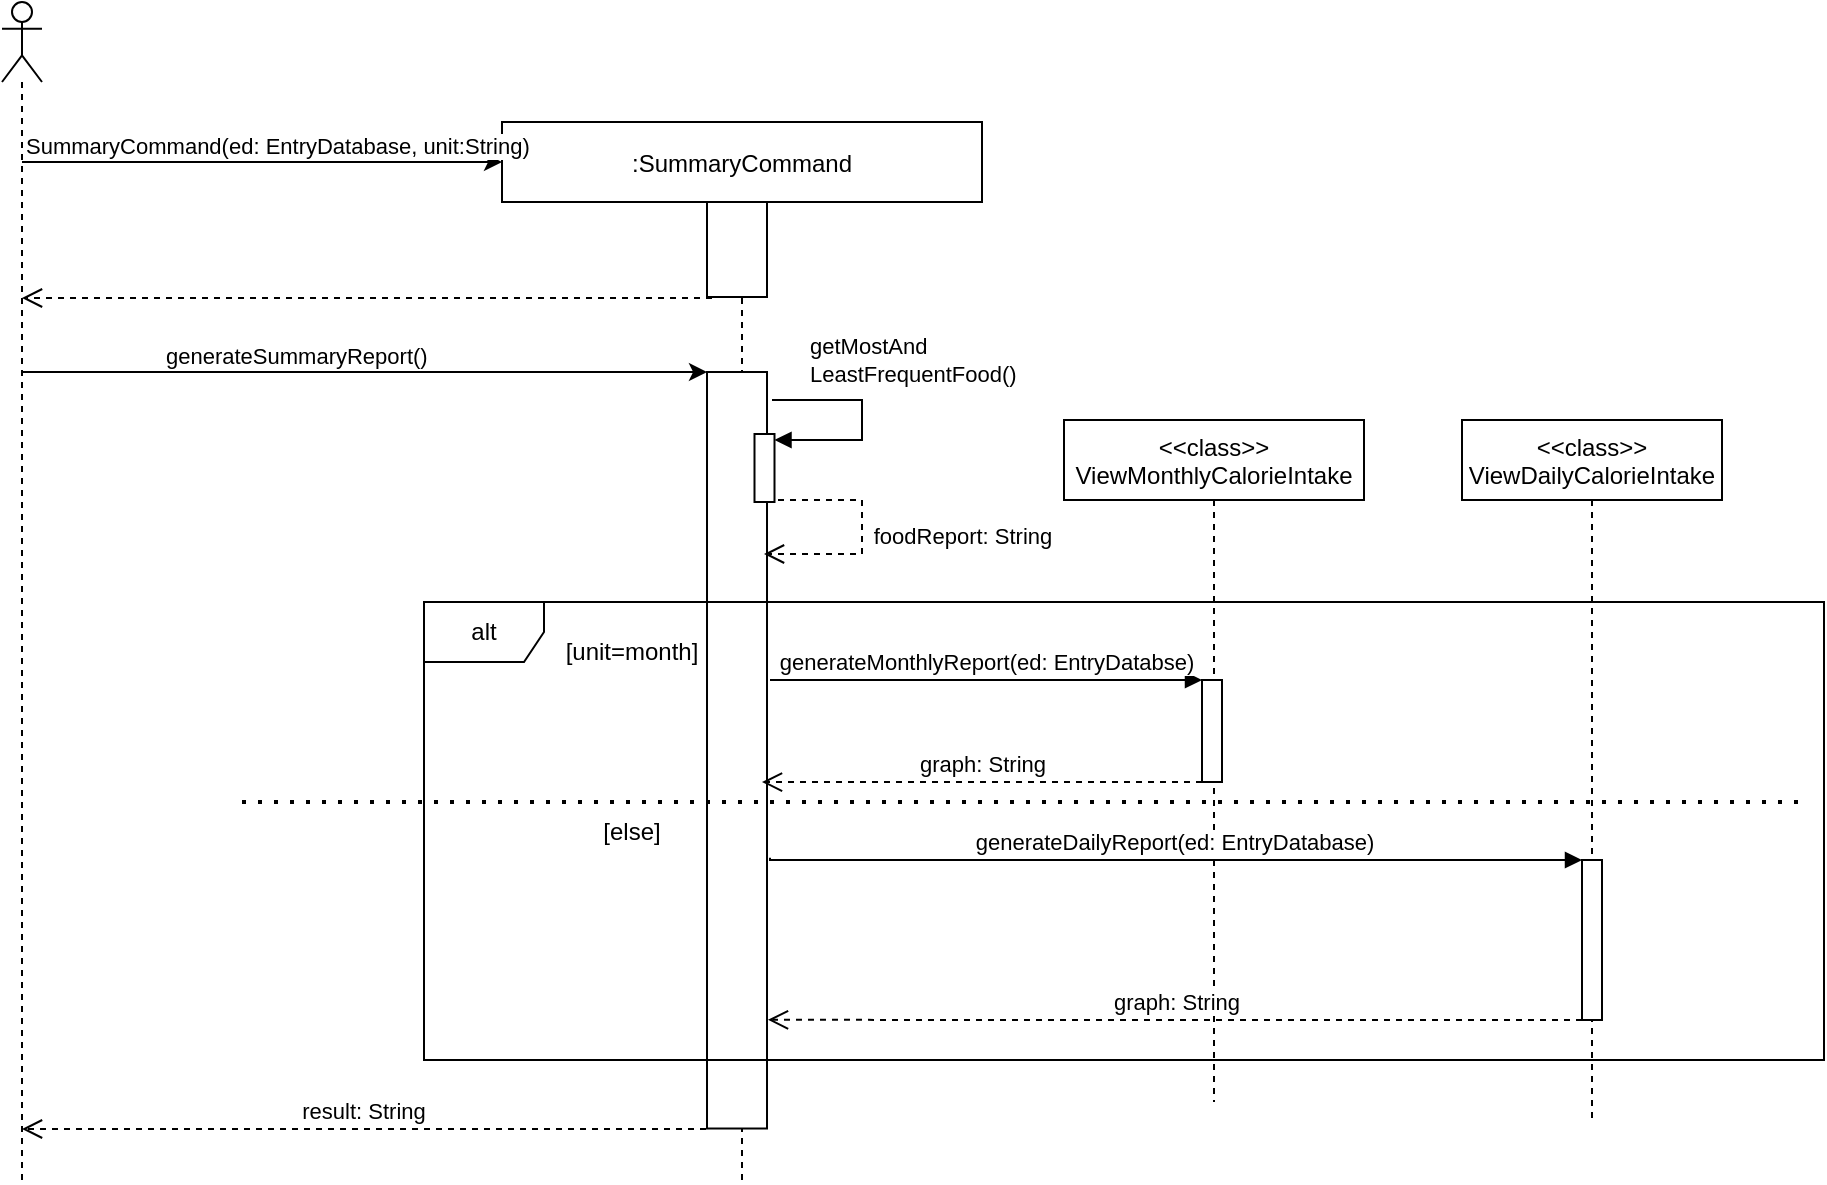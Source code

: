 <mxfile version="15.4.0" type="device"><diagram id="kgpKYQtTHZ0yAKxKKP6v" name="Page-1"><mxGraphModel dx="1186" dy="626" grid="1" gridSize="10" guides="1" tooltips="1" connect="1" arrows="1" fold="1" page="1" pageScale="1" pageWidth="850" pageHeight="1100" math="0" shadow="0"><root><mxCell id="0"/><mxCell id="1" parent="0"/><mxCell id="3nuBFxr9cyL0pnOWT2aG-1" value=":SummaryCommand" style="shape=umlLifeline;perimeter=lifelinePerimeter;container=1;collapsible=0;recursiveResize=0;rounded=0;shadow=0;strokeWidth=1;" parent="1" vertex="1"><mxGeometry x="300" y="170" width="240" height="530" as="geometry"/></mxCell><mxCell id="ie_i7VloZM_X4s7Jd8dI-3" value="" style="rounded=0;whiteSpace=wrap;html=1;rotation=90;" vertex="1" parent="3nuBFxr9cyL0pnOWT2aG-1"><mxGeometry x="93.75" y="48.75" width="47.5" height="30" as="geometry"/></mxCell><mxCell id="ie_i7VloZM_X4s7Jd8dI-10" value="" style="rounded=0;whiteSpace=wrap;html=1;rotation=90;" vertex="1" parent="3nuBFxr9cyL0pnOWT2aG-1"><mxGeometry x="-71.62" y="299.13" width="378.25" height="30" as="geometry"/></mxCell><mxCell id="ie_i7VloZM_X4s7Jd8dI-23" value="" style="html=1;points=[];perimeter=orthogonalPerimeter;" vertex="1" parent="3nuBFxr9cyL0pnOWT2aG-1"><mxGeometry x="126.25" y="156" width="10" height="34" as="geometry"/></mxCell><mxCell id="ie_i7VloZM_X4s7Jd8dI-24" value="getMostAnd&lt;br&gt;LeastFrequentFood()" style="edgeStyle=orthogonalEdgeStyle;html=1;align=left;spacingLeft=2;endArrow=block;rounded=0;entryX=1;entryY=0;" edge="1" parent="3nuBFxr9cyL0pnOWT2aG-1"><mxGeometry x="-0.724" y="20" relative="1" as="geometry"><mxPoint x="135" y="139" as="sourcePoint"/><Array as="points"><mxPoint x="180" y="139"/><mxPoint x="180" y="159"/></Array><mxPoint x="136.25" y="159" as="targetPoint"/><mxPoint as="offset"/></mxGeometry></mxCell><mxCell id="ie_i7VloZM_X4s7Jd8dI-13" value="result: String" style="verticalAlign=bottom;endArrow=open;dashed=1;endSize=8;exitX=0;exitY=0.95;shadow=0;strokeWidth=1;" edge="1" parent="3nuBFxr9cyL0pnOWT2aG-1" target="ie_i7VloZM_X4s7Jd8dI-40"><mxGeometry relative="1" as="geometry"><mxPoint x="-193" y="503" as="targetPoint"/><mxPoint x="102" y="503.5" as="sourcePoint"/></mxGeometry></mxCell><mxCell id="3nuBFxr9cyL0pnOWT2aG-5" value="&lt;&lt;class&gt;&gt;&#10;ViewDailyCalorieIntake" style="shape=umlLifeline;perimeter=lifelinePerimeter;container=1;collapsible=0;recursiveResize=0;rounded=0;shadow=0;strokeWidth=1;" parent="1" vertex="1"><mxGeometry x="780" y="319" width="130" height="351" as="geometry"/></mxCell><mxCell id="ie_i7VloZM_X4s7Jd8dI-34" value="" style="html=1;points=[];perimeter=orthogonalPerimeter;" vertex="1" parent="3nuBFxr9cyL0pnOWT2aG-5"><mxGeometry x="60" y="220" width="10" height="80" as="geometry"/></mxCell><mxCell id="ie_i7VloZM_X4s7Jd8dI-4" value="" style="endArrow=classic;html=1;rounded=0;edgeStyle=orthogonalEdgeStyle;" edge="1" parent="1" source="ie_i7VloZM_X4s7Jd8dI-40"><mxGeometry relative="1" as="geometry"><mxPoint x="40" y="190" as="sourcePoint"/><mxPoint x="300" y="190" as="targetPoint"/><Array as="points"><mxPoint x="150" y="190"/><mxPoint x="150" y="190"/></Array></mxGeometry></mxCell><mxCell id="ie_i7VloZM_X4s7Jd8dI-6" value="SummaryCommand(ed: EntryDatabase, unit:String)" style="edgeLabel;resizable=0;html=1;align=left;verticalAlign=bottom;" connectable="0" vertex="1" parent="ie_i7VloZM_X4s7Jd8dI-4"><mxGeometry x="-1" relative="1" as="geometry"><mxPoint as="offset"/></mxGeometry></mxCell><mxCell id="ie_i7VloZM_X4s7Jd8dI-9" value="" style="verticalAlign=bottom;endArrow=open;dashed=1;endSize=8;exitX=0;exitY=0.95;shadow=0;strokeWidth=1;" edge="1" parent="1" target="ie_i7VloZM_X4s7Jd8dI-40"><mxGeometry relative="1" as="geometry"><mxPoint x="100" y="258" as="targetPoint"/><mxPoint x="405" y="258.0" as="sourcePoint"/></mxGeometry></mxCell><mxCell id="ie_i7VloZM_X4s7Jd8dI-11" value="" style="endArrow=classic;html=1;rounded=0;edgeStyle=orthogonalEdgeStyle;entryX=0;entryY=1;entryDx=0;entryDy=0;" edge="1" parent="1" source="ie_i7VloZM_X4s7Jd8dI-40" target="ie_i7VloZM_X4s7Jd8dI-10"><mxGeometry relative="1" as="geometry"><mxPoint x="100" y="300" as="sourcePoint"/><mxPoint x="400" y="300" as="targetPoint"/><Array as="points"><mxPoint x="80" y="295"/><mxPoint x="80" y="295"/></Array></mxGeometry></mxCell><mxCell id="ie_i7VloZM_X4s7Jd8dI-12" value="generateSummaryReport()" style="edgeLabel;resizable=0;html=1;align=left;verticalAlign=bottom;" connectable="0" vertex="1" parent="ie_i7VloZM_X4s7Jd8dI-11"><mxGeometry x="-1" relative="1" as="geometry"><mxPoint x="70" as="offset"/></mxGeometry></mxCell><mxCell id="ie_i7VloZM_X4s7Jd8dI-14" value="&lt;&lt;class&gt;&gt;&#10;ViewMonthlyCalorieIntake" style="shape=umlLifeline;perimeter=lifelinePerimeter;container=1;collapsible=0;recursiveResize=0;rounded=0;shadow=0;strokeWidth=1;" vertex="1" parent="1"><mxGeometry x="581" y="319" width="150" height="341" as="geometry"/></mxCell><mxCell id="ie_i7VloZM_X4s7Jd8dI-26" value="alt" style="shape=umlFrame;whiteSpace=wrap;html=1;" vertex="1" parent="ie_i7VloZM_X4s7Jd8dI-14"><mxGeometry x="-320" y="91" width="700" height="229" as="geometry"/></mxCell><mxCell id="ie_i7VloZM_X4s7Jd8dI-27" value="[unit=month]" style="text;html=1;strokeColor=none;fillColor=none;align=center;verticalAlign=middle;whiteSpace=wrap;rounded=0;" vertex="1" parent="ie_i7VloZM_X4s7Jd8dI-14"><mxGeometry x="-246.25" y="101" width="60" height="30" as="geometry"/></mxCell><mxCell id="ie_i7VloZM_X4s7Jd8dI-37" value="[else]" style="text;html=1;strokeColor=none;fillColor=none;align=center;verticalAlign=middle;whiteSpace=wrap;rounded=0;" vertex="1" parent="ie_i7VloZM_X4s7Jd8dI-14"><mxGeometry x="-246.25" y="190.5" width="60" height="30" as="geometry"/></mxCell><mxCell id="ie_i7VloZM_X4s7Jd8dI-30" value="" style="endArrow=none;dashed=1;html=1;dashPattern=1 3;strokeWidth=2;rounded=0;edgeStyle=orthogonalEdgeStyle;" edge="1" parent="1"><mxGeometry width="50" height="50" relative="1" as="geometry"><mxPoint x="170" y="510" as="sourcePoint"/><mxPoint x="952" y="510" as="targetPoint"/><Array as="points"><mxPoint x="170" y="510"/><mxPoint x="320" y="510"/></Array></mxGeometry></mxCell><mxCell id="ie_i7VloZM_X4s7Jd8dI-31" value="" style="html=1;points=[];perimeter=orthogonalPerimeter;" vertex="1" parent="1"><mxGeometry x="650" y="449" width="10" height="51" as="geometry"/></mxCell><mxCell id="ie_i7VloZM_X4s7Jd8dI-32" value="generateMonthlyReport(ed: EntryDatabse)" style="html=1;verticalAlign=bottom;endArrow=block;entryX=0;entryY=0;rounded=0;edgeStyle=orthogonalEdgeStyle;" edge="1" target="ie_i7VloZM_X4s7Jd8dI-31" parent="1"><mxGeometry relative="1" as="geometry"><mxPoint x="434" y="449" as="sourcePoint"/><Array as="points"><mxPoint x="434" y="449"/></Array></mxGeometry></mxCell><mxCell id="ie_i7VloZM_X4s7Jd8dI-33" value="graph: String" style="html=1;verticalAlign=bottom;endArrow=open;dashed=1;endSize=8;rounded=0;edgeStyle=orthogonalEdgeStyle;entryX=0.542;entryY=0.084;entryDx=0;entryDy=0;entryPerimeter=0;" edge="1" source="ie_i7VloZM_X4s7Jd8dI-31" parent="1" target="ie_i7VloZM_X4s7Jd8dI-10"><mxGeometry relative="1" as="geometry"><mxPoint x="580" y="525" as="targetPoint"/><Array as="points"><mxPoint x="500" y="500"/><mxPoint x="500" y="500"/></Array></mxGeometry></mxCell><mxCell id="ie_i7VloZM_X4s7Jd8dI-35" value="generateDailyReport(ed: EntryDatabase)" style="html=1;verticalAlign=bottom;endArrow=block;entryX=0;entryY=0;rounded=0;edgeStyle=orthogonalEdgeStyle;exitX=0.642;exitY=-0.05;exitDx=0;exitDy=0;exitPerimeter=0;" edge="1" target="ie_i7VloZM_X4s7Jd8dI-34" parent="1" source="ie_i7VloZM_X4s7Jd8dI-10"><mxGeometry relative="1" as="geometry"><mxPoint x="437" y="539" as="sourcePoint"/><Array as="points"><mxPoint x="434" y="539"/></Array></mxGeometry></mxCell><mxCell id="ie_i7VloZM_X4s7Jd8dI-36" value="graph: String" style="html=1;verticalAlign=bottom;endArrow=open;dashed=1;endSize=8;rounded=0;edgeStyle=orthogonalEdgeStyle;entryX=0.851;entryY=-0.016;entryDx=0;entryDy=0;entryPerimeter=0;" edge="1" parent="1"><mxGeometry relative="1" as="geometry"><mxPoint x="432.985" y="618.896" as="targetPoint"/><mxPoint x="840" y="619" as="sourcePoint"/><Array as="points"><mxPoint x="570" y="619"/><mxPoint x="570" y="619"/></Array></mxGeometry></mxCell><mxCell id="ie_i7VloZM_X4s7Jd8dI-39" value="foodReport: String" style="html=1;verticalAlign=bottom;endArrow=open;dashed=1;endSize=8;rounded=0;edgeStyle=orthogonalEdgeStyle;exitX=1.175;exitY=0.794;exitDx=0;exitDy=0;exitPerimeter=0;" edge="1" parent="1"><mxGeometry x="0.17" y="-50" relative="1" as="geometry"><mxPoint x="431" y="386" as="targetPoint"/><mxPoint x="438" y="358.996" as="sourcePoint"/><Array as="points"><mxPoint x="480" y="359"/><mxPoint x="480" y="386"/></Array><mxPoint x="50" y="50" as="offset"/></mxGeometry></mxCell><mxCell id="ie_i7VloZM_X4s7Jd8dI-40" value="" style="shape=umlLifeline;participant=umlActor;perimeter=lifelinePerimeter;whiteSpace=wrap;html=1;container=1;collapsible=0;recursiveResize=0;verticalAlign=top;spacingTop=36;outlineConnect=0;" vertex="1" parent="1"><mxGeometry x="50" y="110" width="20" height="590" as="geometry"/></mxCell></root></mxGraphModel></diagram></mxfile>